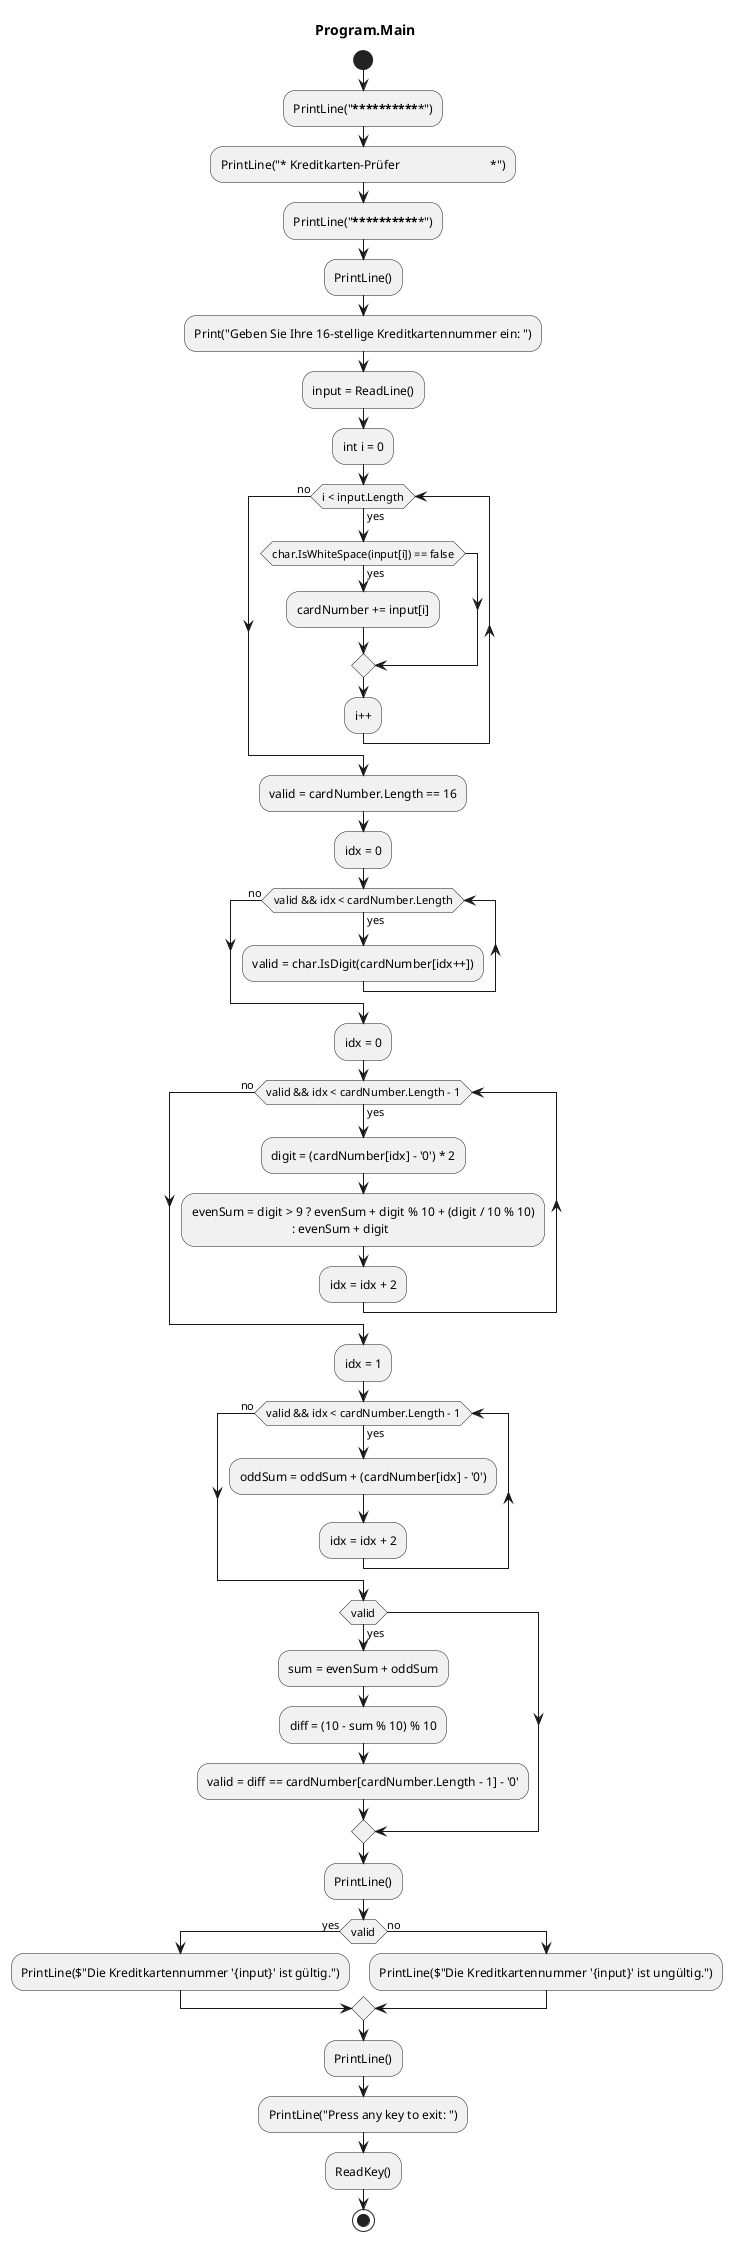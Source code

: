 @startuml Program.Main
title Program.Main
start
:PrintLine("***************************************************");
:PrintLine("* Kreditkarten-Prüfer                             *");
:PrintLine("***************************************************");
:PrintLine();
:Print("Geben Sie Ihre 16-stellige Kreditkartennummer ein: ");
:input = ReadLine();
:int i = 0;
while (i < input.Length) is (yes)
    if (char.IsWhiteSpace(input[i]) == false) then (yes)
        :cardNumber += input[i];
    endif
:i++;
endwhile (no)
:valid = cardNumber.Length == 16;
:idx = 0;
while (valid && idx < cardNumber.Length) is (yes)
    :valid = char.IsDigit(cardNumber[idx++]);
endwhile (no)
:idx = 0;
while (valid && idx < cardNumber.Length - 1) is (yes)
    :digit = (cardNumber[idx] - '0') * 2;
    :evenSum = digit > 9 ? evenSum + digit % 10 + (digit / 10 % 10)
                                    : evenSum + digit;
    :idx = idx + 2;
endwhile (no)
:idx = 1;
while (valid && idx < cardNumber.Length - 1) is (yes)
    :oddSum = oddSum + (cardNumber[idx] - '0');
    :idx = idx + 2;
endwhile (no)
if (valid) then (yes)
    :sum = evenSum + oddSum;
    :diff = (10 - sum % 10) % 10;
    :valid = diff == cardNumber[cardNumber.Length - 1] - '0';
endif
:PrintLine();
if (valid) then (yes)
    :PrintLine($"Die Kreditkartennummer '{input}' ist gültig.");
  else (no)
      :PrintLine($"Die Kreditkartennummer '{input}' ist ungültig.");
endif
:PrintLine();
:PrintLine("Press any key to exit: ");
:ReadKey();
stop
@enduml
